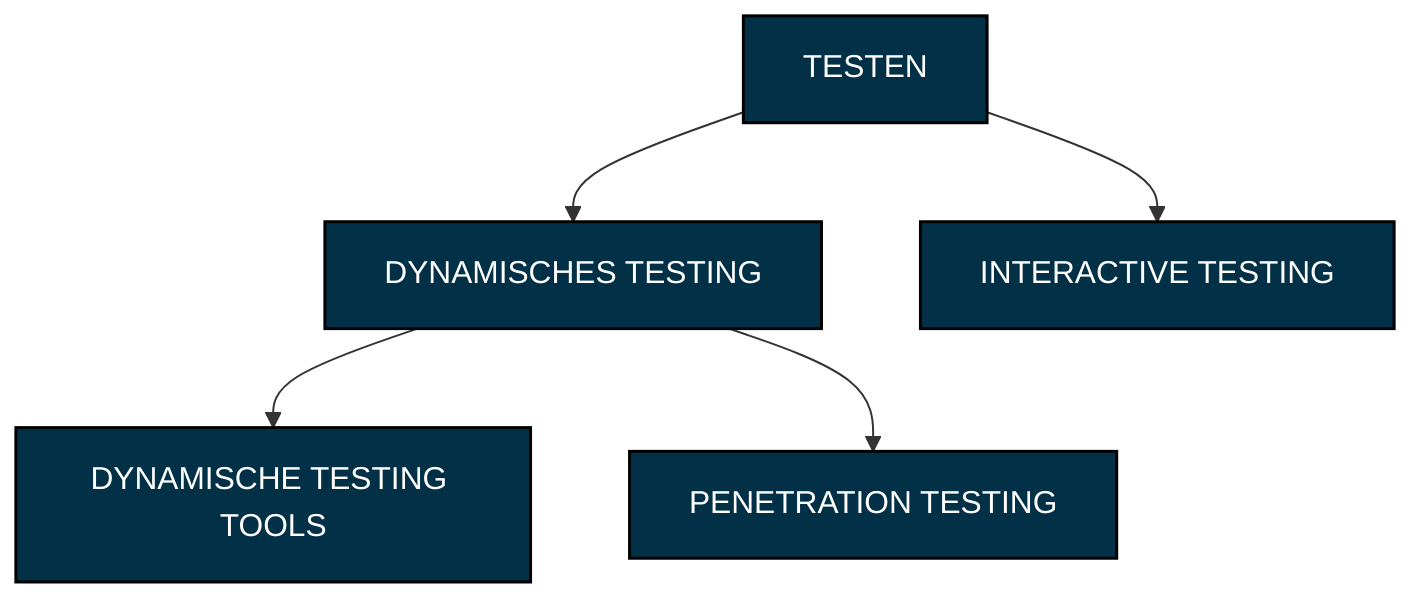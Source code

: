 graph TD
testen --> dynamisches_testing[DYNAMISCHES TESTING]
dynamisches_testing --> dynamische_testing_tools[DYNAMISCHE TESTING TOOLS]
dynamisches_testing --> penetration_testing[PENETRATION TESTING]
testen --> interactive_testing[INTERACTIVE TESTING]
testen[TESTEN]
dynamisches_testing[DYNAMISCHES TESTING]
dynamische_testing_tools[DYNAMISCHE TESTING TOOLS]
penetration_testing[PENETRATION TESTING]
interactive_testing[INTERACTIVE TESTING]
click dynamisches_testing "dynamisches_testing"
click dynamische_testing_tools "dynamische_testing_tools"
click penetration_testing "penetration_testing"
click interactive_testing "interactive_testing"
classDef phaseFill fill:#023047,color:#FFFFFF,stroke:#000,stroke-width:1.5px;
class testen,dynamisches_testing,dynamische_testing_tools,penetration_testing,interactive_testing phaseFill;